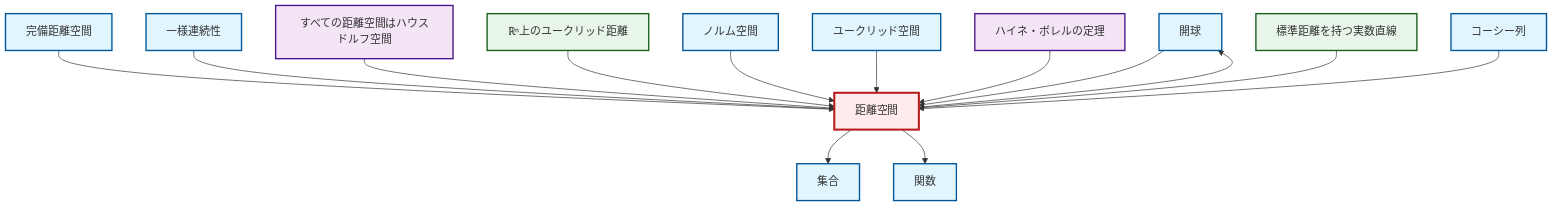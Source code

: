 graph TD
    classDef definition fill:#e1f5fe,stroke:#01579b,stroke-width:2px
    classDef theorem fill:#f3e5f5,stroke:#4a148c,stroke-width:2px
    classDef axiom fill:#fff3e0,stroke:#e65100,stroke-width:2px
    classDef example fill:#e8f5e9,stroke:#1b5e20,stroke-width:2px
    classDef current fill:#ffebee,stroke:#b71c1c,stroke-width:3px
    def-open-ball["開球"]:::definition
    def-cauchy-sequence["コーシー列"]:::definition
    ex-euclidean-metric["ℝⁿ上のユークリッド距離"]:::example
    def-metric-space["距離空間"]:::definition
    ex-real-line-metric["標準距離を持つ実数直線"]:::example
    def-euclidean-space["ユークリッド空間"]:::definition
    thm-metric-hausdorff["すべての距離空間はハウスドルフ空間"]:::theorem
    def-function["関数"]:::definition
    def-normed-vector-space["ノルム空間"]:::definition
    def-complete-metric-space["完備距離空間"]:::definition
    def-set["集合"]:::definition
    thm-heine-borel["ハイネ・ボレルの定理"]:::theorem
    def-uniform-continuity["一様連続性"]:::definition
    def-complete-metric-space --> def-metric-space
    def-uniform-continuity --> def-metric-space
    thm-metric-hausdorff --> def-metric-space
    ex-euclidean-metric --> def-metric-space
    def-metric-space --> def-set
    def-metric-space --> def-open-ball
    def-metric-space --> def-function
    def-normed-vector-space --> def-metric-space
    def-euclidean-space --> def-metric-space
    def-open-ball --> def-metric-space
    thm-heine-borel --> def-metric-space
    ex-real-line-metric --> def-metric-space
    def-cauchy-sequence --> def-metric-space
    class def-metric-space current
